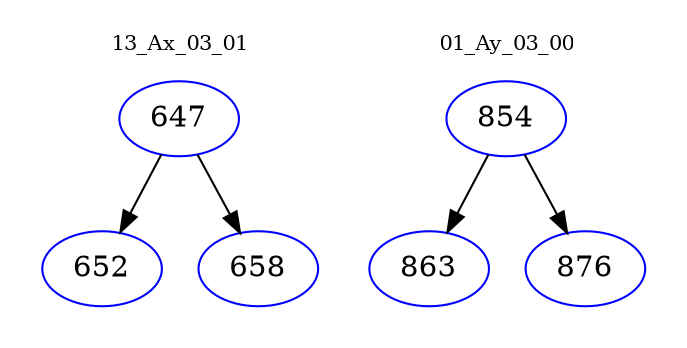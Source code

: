 digraph{
subgraph cluster_0 {
color = white
label = "13_Ax_03_01";
fontsize=10;
T0_647 [label="647", color="blue"]
T0_647 -> T0_652 [color="black"]
T0_652 [label="652", color="blue"]
T0_647 -> T0_658 [color="black"]
T0_658 [label="658", color="blue"]
}
subgraph cluster_1 {
color = white
label = "01_Ay_03_00";
fontsize=10;
T1_854 [label="854", color="blue"]
T1_854 -> T1_863 [color="black"]
T1_863 [label="863", color="blue"]
T1_854 -> T1_876 [color="black"]
T1_876 [label="876", color="blue"]
}
}
